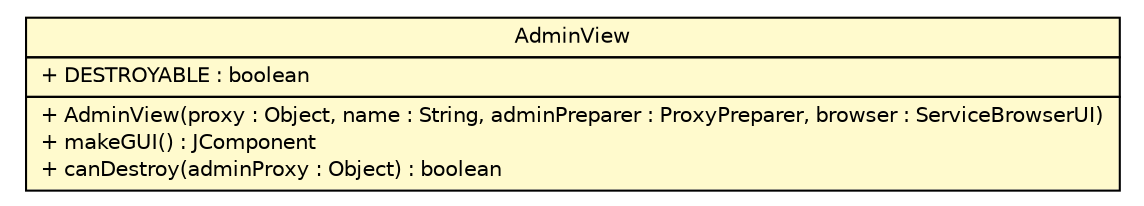 #!/usr/local/bin/dot
#
# Class diagram 
# Generated by UMLGraph version R5_6 (http://www.umlgraph.org/)
#

digraph G {
	edge [fontname="Helvetica",fontsize=10,labelfontname="Helvetica",labelfontsize=10];
	node [fontname="Helvetica",fontsize=10,shape=plaintext];
	nodesep=0.25;
	ranksep=0.5;
	// sorcer.ssb.tools.plugin.browser.AdminView
	c58546 [label=<<table title="sorcer.ssb.tools.plugin.browser.AdminView" border="0" cellborder="1" cellspacing="0" cellpadding="2" port="p" bgcolor="lemonChiffon" href="./AdminView.html">
		<tr><td><table border="0" cellspacing="0" cellpadding="1">
<tr><td align="center" balign="center"> AdminView </td></tr>
		</table></td></tr>
		<tr><td><table border="0" cellspacing="0" cellpadding="1">
<tr><td align="left" balign="left"> + DESTROYABLE : boolean </td></tr>
		</table></td></tr>
		<tr><td><table border="0" cellspacing="0" cellpadding="1">
<tr><td align="left" balign="left"> + AdminView(proxy : Object, name : String, adminPreparer : ProxyPreparer, browser : ServiceBrowserUI) </td></tr>
<tr><td align="left" balign="left"> + makeGUI() : JComponent </td></tr>
<tr><td align="left" balign="left"> + canDestroy(adminProxy : Object) : boolean </td></tr>
		</table></td></tr>
		</table>>, URL="./AdminView.html", fontname="Helvetica", fontcolor="black", fontsize=10.0];
}

